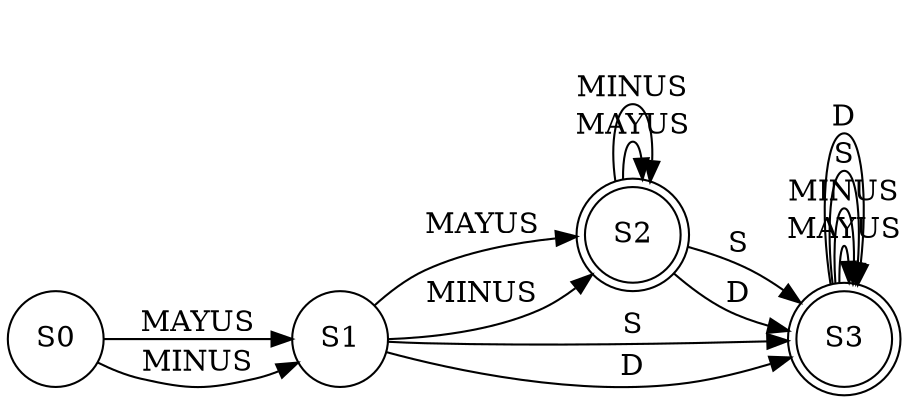 digraph grafica{
rankdir=LR;
forcelabels= true;
node [shape = circle];
S0 [label = "S0"];
S1 [label = "S1"];
S2 [label = "S2", shape = doublecircle];
S3 [label = "S3", shape = doublecircle];
S0->S1[label="MAYUS"]
S0->S1[label="MINUS"]
S1->S2[label="MAYUS"]
S1->S2[label="MINUS"]
S1->S3[label="S"]
S1->S3[label="D"]
S2->S2[label="MAYUS"]
S2->S2[label="MINUS"]
S2->S3[label="S"]
S2->S3[label="D"]
S3->S3[label="MAYUS"]
S3->S3[label="MINUS"]
S3->S3[label="S"]
S3->S3[label="D"]

}